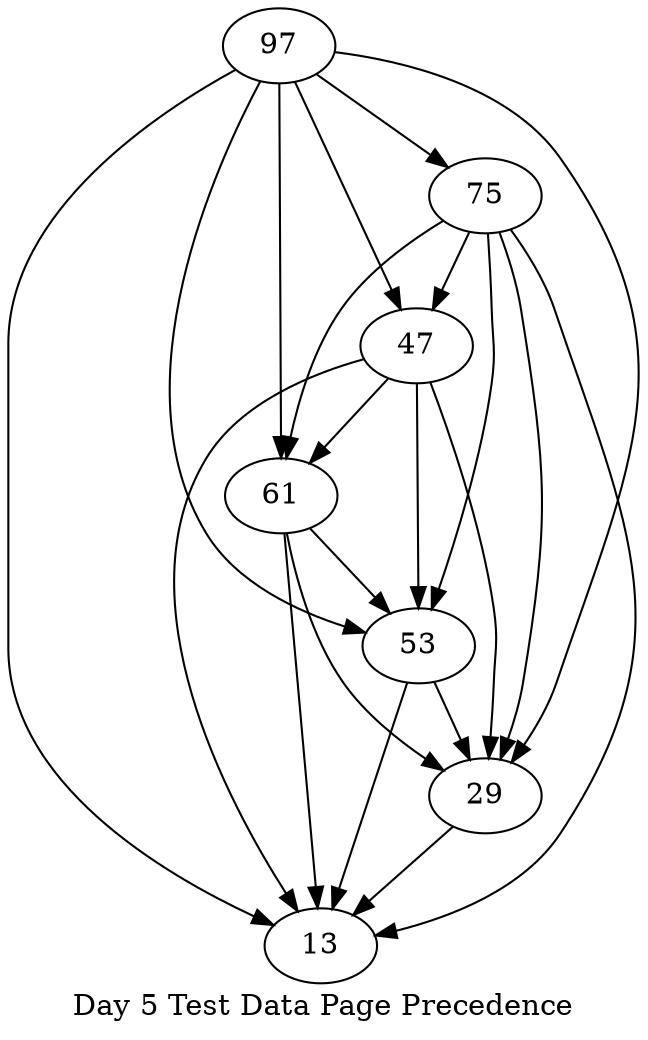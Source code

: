 digraph G {
    label = "Day 5 Test Data Page Precedence"
    47 -> 53;
    97 -> 13;
    97 -> 61;
    97 -> 47;
    75 -> 29;
    61 -> 13;
    75 -> 53;
    29 -> 13;
    97 -> 29;
    53 -> 29;
    61 -> 53;
    97 -> 53;
    61 -> 29;
    47 -> 13;
    75 -> 47;
    97 -> 75;
    47 -> 61;
    75 -> 61;
    47 -> 29;
    75 -> 13;
    53 -> 13;
}

